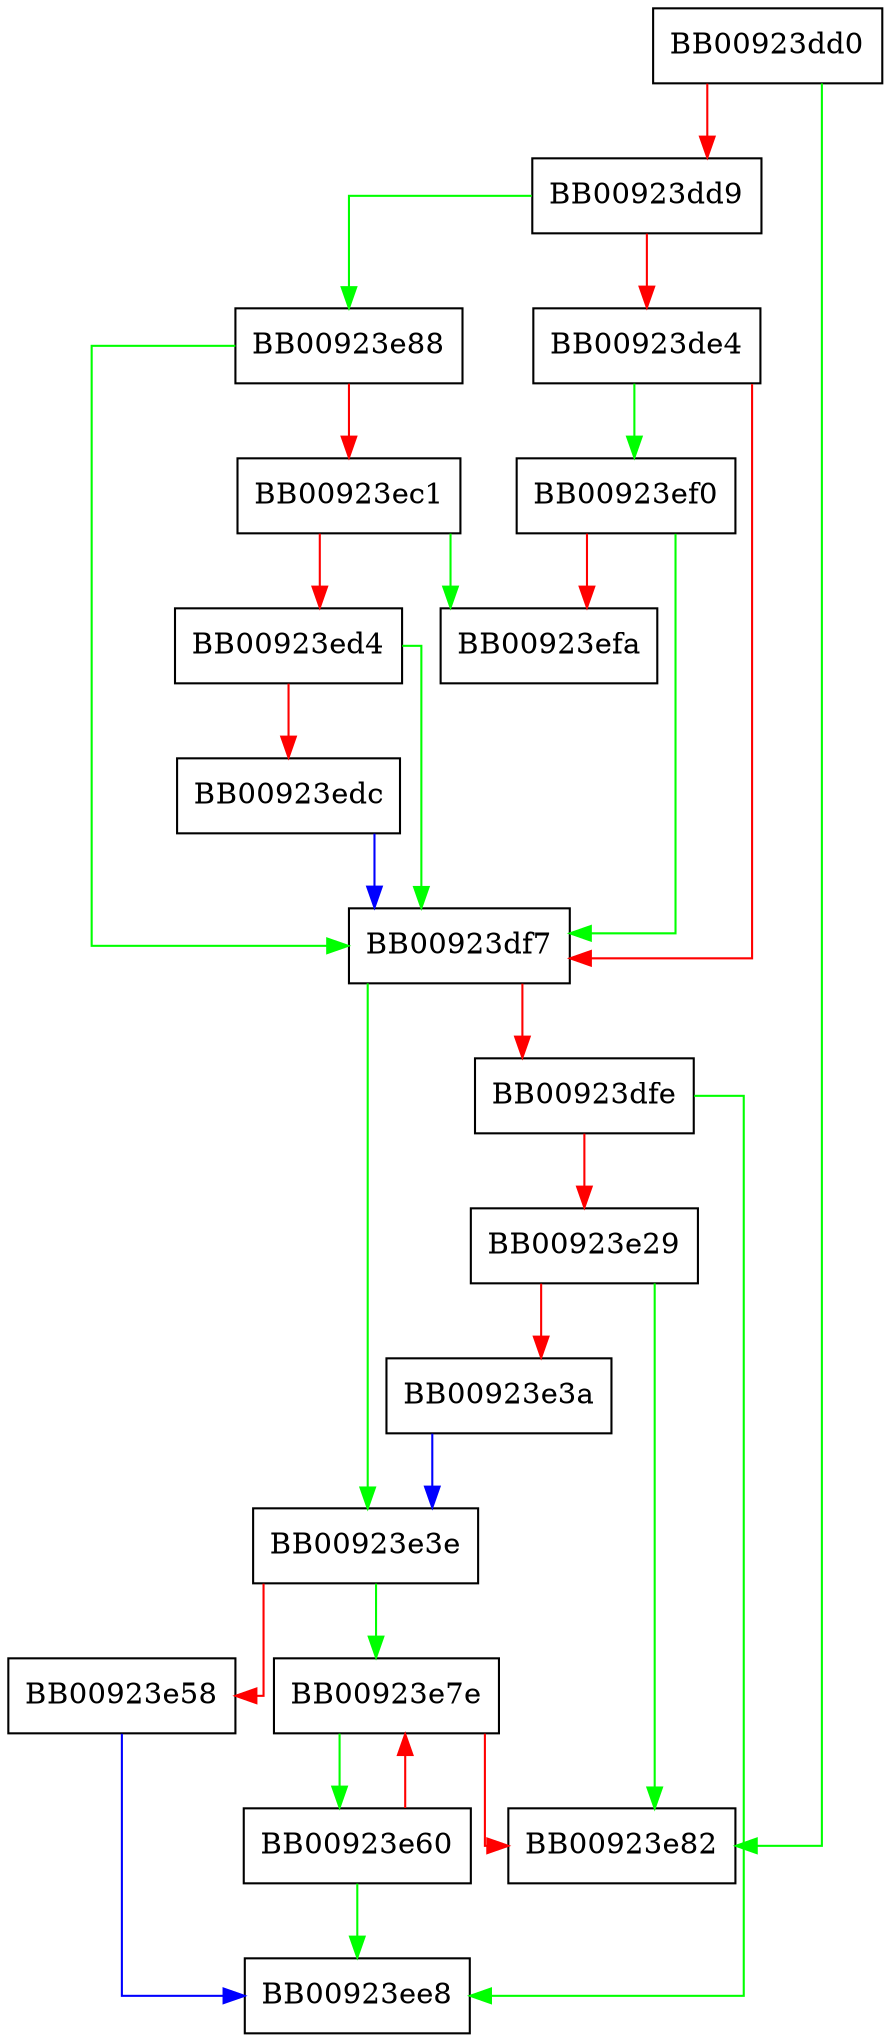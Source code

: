 digraph __strpbrk_sse42 {
  node [shape="box"];
  graph [splines=ortho];
  BB00923dd0 -> BB00923e82 [color="green"];
  BB00923dd0 -> BB00923dd9 [color="red"];
  BB00923dd9 -> BB00923e88 [color="green"];
  BB00923dd9 -> BB00923de4 [color="red"];
  BB00923de4 -> BB00923ef0 [color="green"];
  BB00923de4 -> BB00923df7 [color="red"];
  BB00923df7 -> BB00923e3e [color="green"];
  BB00923df7 -> BB00923dfe [color="red"];
  BB00923dfe -> BB00923ee8 [color="green"];
  BB00923dfe -> BB00923e29 [color="red"];
  BB00923e29 -> BB00923e82 [color="green"];
  BB00923e29 -> BB00923e3a [color="red"];
  BB00923e3a -> BB00923e3e [color="blue"];
  BB00923e3e -> BB00923e7e [color="green"];
  BB00923e3e -> BB00923e58 [color="red"];
  BB00923e58 -> BB00923ee8 [color="blue"];
  BB00923e60 -> BB00923ee8 [color="green"];
  BB00923e60 -> BB00923e7e [color="red"];
  BB00923e7e -> BB00923e60 [color="green"];
  BB00923e7e -> BB00923e82 [color="red"];
  BB00923e88 -> BB00923df7 [color="green"];
  BB00923e88 -> BB00923ec1 [color="red"];
  BB00923ec1 -> BB00923efa [color="green"];
  BB00923ec1 -> BB00923ed4 [color="red"];
  BB00923ed4 -> BB00923df7 [color="green"];
  BB00923ed4 -> BB00923edc [color="red"];
  BB00923edc -> BB00923df7 [color="blue"];
  BB00923ef0 -> BB00923df7 [color="green"];
  BB00923ef0 -> BB00923efa [color="red"];
}